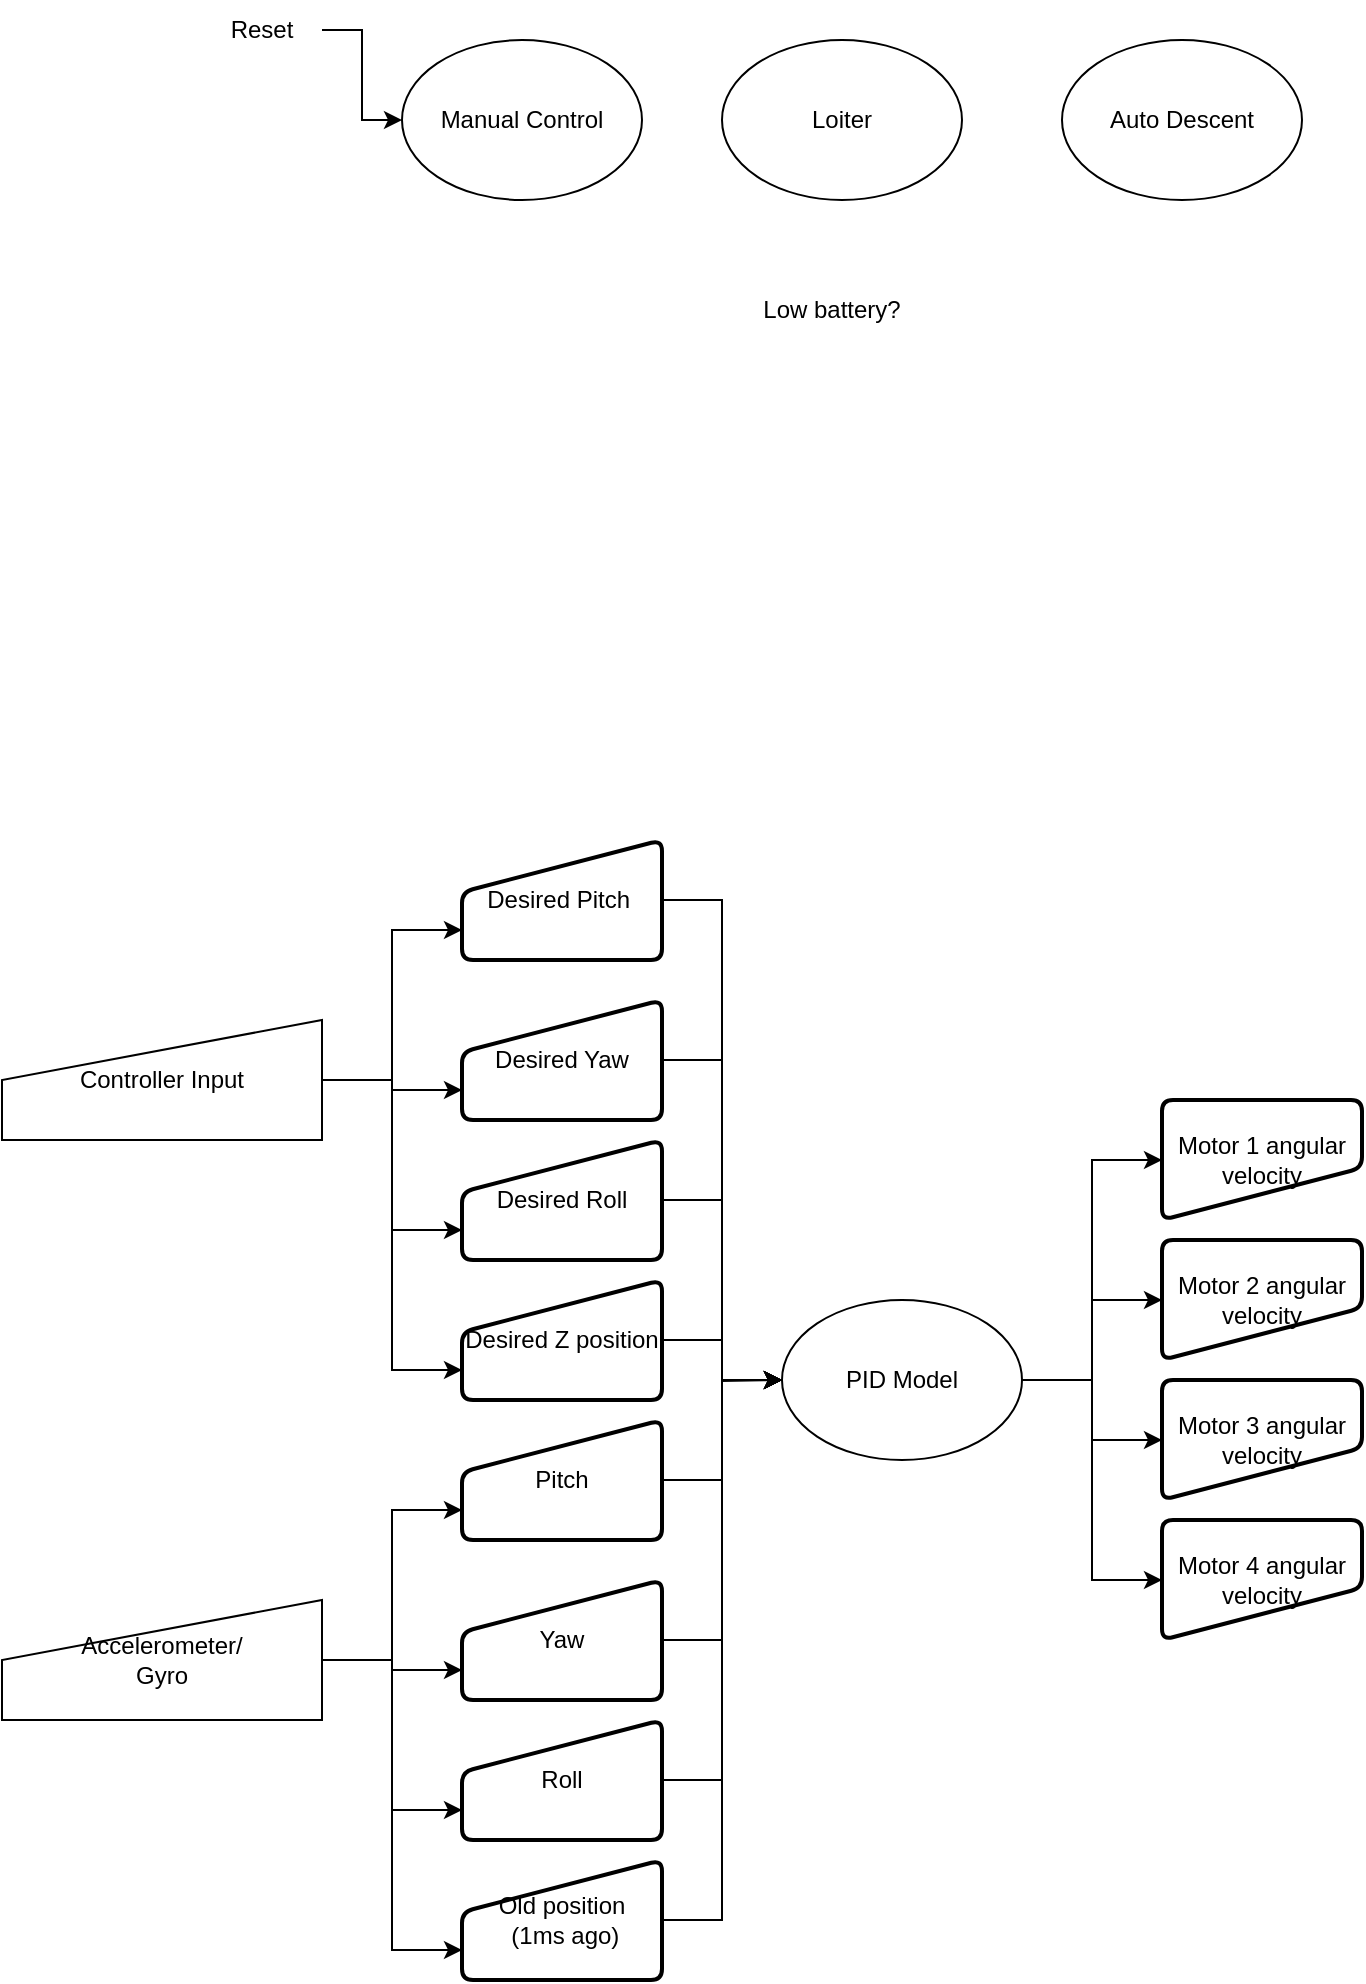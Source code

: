 <mxfile version="20.2.3" type="device"><diagram id="gQtZmcZfLDU8DLcG9jMX" name="Page-1"><mxGraphModel dx="865" dy="534" grid="1" gridSize="10" guides="1" tooltips="1" connect="1" arrows="1" fold="1" page="1" pageScale="1" pageWidth="850" pageHeight="1100" math="0" shadow="0"><root><mxCell id="0"/><mxCell id="1" parent="0"/><mxCell id="RA14xkpRsoGVexUh_zxo-2" value="Auto Descent" style="ellipse;whiteSpace=wrap;html=1;" vertex="1" parent="1"><mxGeometry x="580" y="100" width="120" height="80" as="geometry"/></mxCell><mxCell id="RA14xkpRsoGVexUh_zxo-3" value="Manual Control" style="ellipse;whiteSpace=wrap;html=1;" vertex="1" parent="1"><mxGeometry x="250" y="100" width="120" height="80" as="geometry"/></mxCell><mxCell id="RA14xkpRsoGVexUh_zxo-40" style="edgeStyle=orthogonalEdgeStyle;rounded=0;orthogonalLoop=1;jettySize=auto;html=1;entryX=1;entryY=0.5;entryDx=0;entryDy=0;" edge="1" parent="1" source="RA14xkpRsoGVexUh_zxo-4" target="RA14xkpRsoGVexUh_zxo-15"><mxGeometry relative="1" as="geometry"/></mxCell><mxCell id="RA14xkpRsoGVexUh_zxo-41" style="edgeStyle=orthogonalEdgeStyle;rounded=0;orthogonalLoop=1;jettySize=auto;html=1;entryX=1;entryY=0.5;entryDx=0;entryDy=0;" edge="1" parent="1" source="RA14xkpRsoGVexUh_zxo-4" target="RA14xkpRsoGVexUh_zxo-26"><mxGeometry relative="1" as="geometry"/></mxCell><mxCell id="RA14xkpRsoGVexUh_zxo-42" style="edgeStyle=orthogonalEdgeStyle;rounded=0;orthogonalLoop=1;jettySize=auto;html=1;entryX=1;entryY=0.5;entryDx=0;entryDy=0;" edge="1" parent="1" source="RA14xkpRsoGVexUh_zxo-4" target="RA14xkpRsoGVexUh_zxo-27"><mxGeometry relative="1" as="geometry"/></mxCell><mxCell id="RA14xkpRsoGVexUh_zxo-43" style="edgeStyle=orthogonalEdgeStyle;rounded=0;orthogonalLoop=1;jettySize=auto;html=1;entryX=1;entryY=0.5;entryDx=0;entryDy=0;" edge="1" parent="1" source="RA14xkpRsoGVexUh_zxo-4" target="RA14xkpRsoGVexUh_zxo-28"><mxGeometry relative="1" as="geometry"/></mxCell><mxCell id="RA14xkpRsoGVexUh_zxo-4" value="PID Model" style="ellipse;whiteSpace=wrap;html=1;" vertex="1" parent="1"><mxGeometry x="440" y="730" width="120" height="80" as="geometry"/></mxCell><mxCell id="RA14xkpRsoGVexUh_zxo-36" style="edgeStyle=orthogonalEdgeStyle;rounded=0;orthogonalLoop=1;jettySize=auto;html=1;entryX=0;entryY=0.5;entryDx=0;entryDy=0;" edge="1" parent="1" source="RA14xkpRsoGVexUh_zxo-5" target="RA14xkpRsoGVexUh_zxo-4"><mxGeometry relative="1" as="geometry"/></mxCell><mxCell id="RA14xkpRsoGVexUh_zxo-5" value="Pitch" style="html=1;strokeWidth=2;shape=manualInput;whiteSpace=wrap;rounded=1;size=26;arcSize=11;" vertex="1" parent="1"><mxGeometry x="280" y="790" width="100" height="60" as="geometry"/></mxCell><mxCell id="RA14xkpRsoGVexUh_zxo-37" style="edgeStyle=orthogonalEdgeStyle;rounded=0;orthogonalLoop=1;jettySize=auto;html=1;entryX=0;entryY=0.5;entryDx=0;entryDy=0;" edge="1" parent="1" source="RA14xkpRsoGVexUh_zxo-6" target="RA14xkpRsoGVexUh_zxo-4"><mxGeometry relative="1" as="geometry"/></mxCell><mxCell id="RA14xkpRsoGVexUh_zxo-6" value="Yaw" style="html=1;strokeWidth=2;shape=manualInput;whiteSpace=wrap;rounded=1;size=26;arcSize=11;" vertex="1" parent="1"><mxGeometry x="280" y="870" width="100" height="60" as="geometry"/></mxCell><mxCell id="RA14xkpRsoGVexUh_zxo-38" style="edgeStyle=orthogonalEdgeStyle;rounded=0;orthogonalLoop=1;jettySize=auto;html=1;entryX=0;entryY=0.5;entryDx=0;entryDy=0;" edge="1" parent="1" source="RA14xkpRsoGVexUh_zxo-7" target="RA14xkpRsoGVexUh_zxo-4"><mxGeometry relative="1" as="geometry"/></mxCell><mxCell id="RA14xkpRsoGVexUh_zxo-7" value="Roll" style="html=1;strokeWidth=2;shape=manualInput;whiteSpace=wrap;rounded=1;size=26;arcSize=11;" vertex="1" parent="1"><mxGeometry x="280" y="940" width="100" height="60" as="geometry"/></mxCell><mxCell id="RA14xkpRsoGVexUh_zxo-11" style="edgeStyle=orthogonalEdgeStyle;rounded=0;orthogonalLoop=1;jettySize=auto;html=1;entryX=0;entryY=0.75;entryDx=0;entryDy=0;" edge="1" parent="1" source="RA14xkpRsoGVexUh_zxo-10" target="RA14xkpRsoGVexUh_zxo-6"><mxGeometry relative="1" as="geometry"/></mxCell><mxCell id="RA14xkpRsoGVexUh_zxo-12" style="edgeStyle=orthogonalEdgeStyle;rounded=0;orthogonalLoop=1;jettySize=auto;html=1;entryX=0;entryY=0.75;entryDx=0;entryDy=0;" edge="1" parent="1" source="RA14xkpRsoGVexUh_zxo-10" target="RA14xkpRsoGVexUh_zxo-5"><mxGeometry relative="1" as="geometry"/></mxCell><mxCell id="RA14xkpRsoGVexUh_zxo-13" style="edgeStyle=orthogonalEdgeStyle;rounded=0;orthogonalLoop=1;jettySize=auto;html=1;entryX=0;entryY=0.75;entryDx=0;entryDy=0;" edge="1" parent="1" source="RA14xkpRsoGVexUh_zxo-10" target="RA14xkpRsoGVexUh_zxo-7"><mxGeometry relative="1" as="geometry"/></mxCell><mxCell id="RA14xkpRsoGVexUh_zxo-30" style="edgeStyle=orthogonalEdgeStyle;rounded=0;orthogonalLoop=1;jettySize=auto;html=1;entryX=0;entryY=0.75;entryDx=0;entryDy=0;" edge="1" parent="1" source="RA14xkpRsoGVexUh_zxo-10" target="RA14xkpRsoGVexUh_zxo-29"><mxGeometry relative="1" as="geometry"/></mxCell><mxCell id="RA14xkpRsoGVexUh_zxo-10" value="Accelerometer/&lt;br&gt;Gyro" style="shape=manualInput;whiteSpace=wrap;html=1;" vertex="1" parent="1"><mxGeometry x="50" y="880" width="160" height="60" as="geometry"/></mxCell><mxCell id="RA14xkpRsoGVexUh_zxo-15" value="Motor 1 angular velocity" style="html=1;strokeWidth=2;shape=manualInput;whiteSpace=wrap;rounded=1;size=26;arcSize=11;direction=west;" vertex="1" parent="1"><mxGeometry x="630" y="630" width="100" height="60" as="geometry"/></mxCell><mxCell id="RA14xkpRsoGVexUh_zxo-31" style="edgeStyle=orthogonalEdgeStyle;rounded=0;orthogonalLoop=1;jettySize=auto;html=1;entryX=0;entryY=0.5;entryDx=0;entryDy=0;" edge="1" parent="1" source="RA14xkpRsoGVexUh_zxo-16" target="RA14xkpRsoGVexUh_zxo-4"><mxGeometry relative="1" as="geometry"/></mxCell><mxCell id="RA14xkpRsoGVexUh_zxo-16" value="Desired Pitch&amp;nbsp;" style="html=1;strokeWidth=2;shape=manualInput;whiteSpace=wrap;rounded=1;size=26;arcSize=11;" vertex="1" parent="1"><mxGeometry x="280" y="500" width="100" height="60" as="geometry"/></mxCell><mxCell id="RA14xkpRsoGVexUh_zxo-32" style="edgeStyle=orthogonalEdgeStyle;rounded=0;orthogonalLoop=1;jettySize=auto;html=1;entryX=0;entryY=0.5;entryDx=0;entryDy=0;" edge="1" parent="1" source="RA14xkpRsoGVexUh_zxo-17" target="RA14xkpRsoGVexUh_zxo-4"><mxGeometry relative="1" as="geometry"/></mxCell><mxCell id="RA14xkpRsoGVexUh_zxo-17" value="Desired Yaw" style="html=1;strokeWidth=2;shape=manualInput;whiteSpace=wrap;rounded=1;size=26;arcSize=11;" vertex="1" parent="1"><mxGeometry x="280" y="580" width="100" height="60" as="geometry"/></mxCell><mxCell id="RA14xkpRsoGVexUh_zxo-33" style="edgeStyle=orthogonalEdgeStyle;rounded=0;orthogonalLoop=1;jettySize=auto;html=1;entryX=0;entryY=0.5;entryDx=0;entryDy=0;" edge="1" parent="1" source="RA14xkpRsoGVexUh_zxo-18" target="RA14xkpRsoGVexUh_zxo-4"><mxGeometry relative="1" as="geometry"/></mxCell><mxCell id="RA14xkpRsoGVexUh_zxo-18" value="Desired Roll" style="html=1;strokeWidth=2;shape=manualInput;whiteSpace=wrap;rounded=1;size=26;arcSize=11;" vertex="1" parent="1"><mxGeometry x="280" y="650" width="100" height="60" as="geometry"/></mxCell><mxCell id="RA14xkpRsoGVexUh_zxo-19" style="edgeStyle=orthogonalEdgeStyle;rounded=0;orthogonalLoop=1;jettySize=auto;html=1;entryX=0;entryY=0.75;entryDx=0;entryDy=0;" edge="1" parent="1" source="RA14xkpRsoGVexUh_zxo-22" target="RA14xkpRsoGVexUh_zxo-17"><mxGeometry relative="1" as="geometry"/></mxCell><mxCell id="RA14xkpRsoGVexUh_zxo-20" style="edgeStyle=orthogonalEdgeStyle;rounded=0;orthogonalLoop=1;jettySize=auto;html=1;entryX=0;entryY=0.75;entryDx=0;entryDy=0;" edge="1" parent="1" source="RA14xkpRsoGVexUh_zxo-22" target="RA14xkpRsoGVexUh_zxo-16"><mxGeometry relative="1" as="geometry"/></mxCell><mxCell id="RA14xkpRsoGVexUh_zxo-21" style="edgeStyle=orthogonalEdgeStyle;rounded=0;orthogonalLoop=1;jettySize=auto;html=1;entryX=0;entryY=0.75;entryDx=0;entryDy=0;" edge="1" parent="1" source="RA14xkpRsoGVexUh_zxo-22" target="RA14xkpRsoGVexUh_zxo-18"><mxGeometry relative="1" as="geometry"/></mxCell><mxCell id="RA14xkpRsoGVexUh_zxo-25" style="edgeStyle=orthogonalEdgeStyle;rounded=0;orthogonalLoop=1;jettySize=auto;html=1;entryX=0;entryY=0.75;entryDx=0;entryDy=0;" edge="1" parent="1" source="RA14xkpRsoGVexUh_zxo-22" target="RA14xkpRsoGVexUh_zxo-24"><mxGeometry relative="1" as="geometry"/></mxCell><mxCell id="RA14xkpRsoGVexUh_zxo-22" value="Controller Input" style="shape=manualInput;whiteSpace=wrap;html=1;" vertex="1" parent="1"><mxGeometry x="50" y="590" width="160" height="60" as="geometry"/></mxCell><mxCell id="RA14xkpRsoGVexUh_zxo-34" style="edgeStyle=orthogonalEdgeStyle;rounded=0;orthogonalLoop=1;jettySize=auto;html=1;" edge="1" parent="1" source="RA14xkpRsoGVexUh_zxo-24"><mxGeometry relative="1" as="geometry"><mxPoint x="440" y="770" as="targetPoint"/></mxGeometry></mxCell><mxCell id="RA14xkpRsoGVexUh_zxo-24" value="Desired Z position" style="html=1;strokeWidth=2;shape=manualInput;whiteSpace=wrap;rounded=1;size=26;arcSize=11;" vertex="1" parent="1"><mxGeometry x="280" y="720" width="100" height="60" as="geometry"/></mxCell><mxCell id="RA14xkpRsoGVexUh_zxo-26" value="Motor 2 angular velocity" style="html=1;strokeWidth=2;shape=manualInput;whiteSpace=wrap;rounded=1;size=26;arcSize=11;direction=west;" vertex="1" parent="1"><mxGeometry x="630" y="700" width="100" height="60" as="geometry"/></mxCell><mxCell id="RA14xkpRsoGVexUh_zxo-27" value="Motor 3 angular velocity" style="html=1;strokeWidth=2;shape=manualInput;whiteSpace=wrap;rounded=1;size=26;arcSize=11;direction=west;" vertex="1" parent="1"><mxGeometry x="630" y="770" width="100" height="60" as="geometry"/></mxCell><mxCell id="RA14xkpRsoGVexUh_zxo-28" value="Motor 4&amp;nbsp;angular velocity" style="html=1;strokeWidth=2;shape=manualInput;whiteSpace=wrap;rounded=1;size=26;arcSize=11;direction=west;" vertex="1" parent="1"><mxGeometry x="630" y="840" width="100" height="60" as="geometry"/></mxCell><mxCell id="RA14xkpRsoGVexUh_zxo-39" style="edgeStyle=orthogonalEdgeStyle;rounded=0;orthogonalLoop=1;jettySize=auto;html=1;entryX=0;entryY=0.5;entryDx=0;entryDy=0;" edge="1" parent="1" source="RA14xkpRsoGVexUh_zxo-29" target="RA14xkpRsoGVexUh_zxo-4"><mxGeometry relative="1" as="geometry"/></mxCell><mxCell id="RA14xkpRsoGVexUh_zxo-29" value="Old position&lt;br&gt;&amp;nbsp;(1ms ago)" style="html=1;strokeWidth=2;shape=manualInput;whiteSpace=wrap;rounded=1;size=26;arcSize=11;" vertex="1" parent="1"><mxGeometry x="280" y="1010" width="100" height="60" as="geometry"/></mxCell><mxCell id="RA14xkpRsoGVexUh_zxo-45" style="edgeStyle=orthogonalEdgeStyle;rounded=0;orthogonalLoop=1;jettySize=auto;html=1;" edge="1" parent="1" source="RA14xkpRsoGVexUh_zxo-44" target="RA14xkpRsoGVexUh_zxo-3"><mxGeometry relative="1" as="geometry"/></mxCell><mxCell id="RA14xkpRsoGVexUh_zxo-44" value="Reset" style="text;html=1;strokeColor=none;fillColor=none;align=center;verticalAlign=middle;whiteSpace=wrap;rounded=0;" vertex="1" parent="1"><mxGeometry x="150" y="80" width="60" height="30" as="geometry"/></mxCell><mxCell id="RA14xkpRsoGVexUh_zxo-47" value="Low battery?" style="text;html=1;strokeColor=none;fillColor=none;align=center;verticalAlign=middle;whiteSpace=wrap;rounded=0;" vertex="1" parent="1"><mxGeometry x="400" y="220" width="130" height="30" as="geometry"/></mxCell><mxCell id="RA14xkpRsoGVexUh_zxo-49" value="Loiter" style="ellipse;whiteSpace=wrap;html=1;" vertex="1" parent="1"><mxGeometry x="410" y="100" width="120" height="80" as="geometry"/></mxCell></root></mxGraphModel></diagram></mxfile>